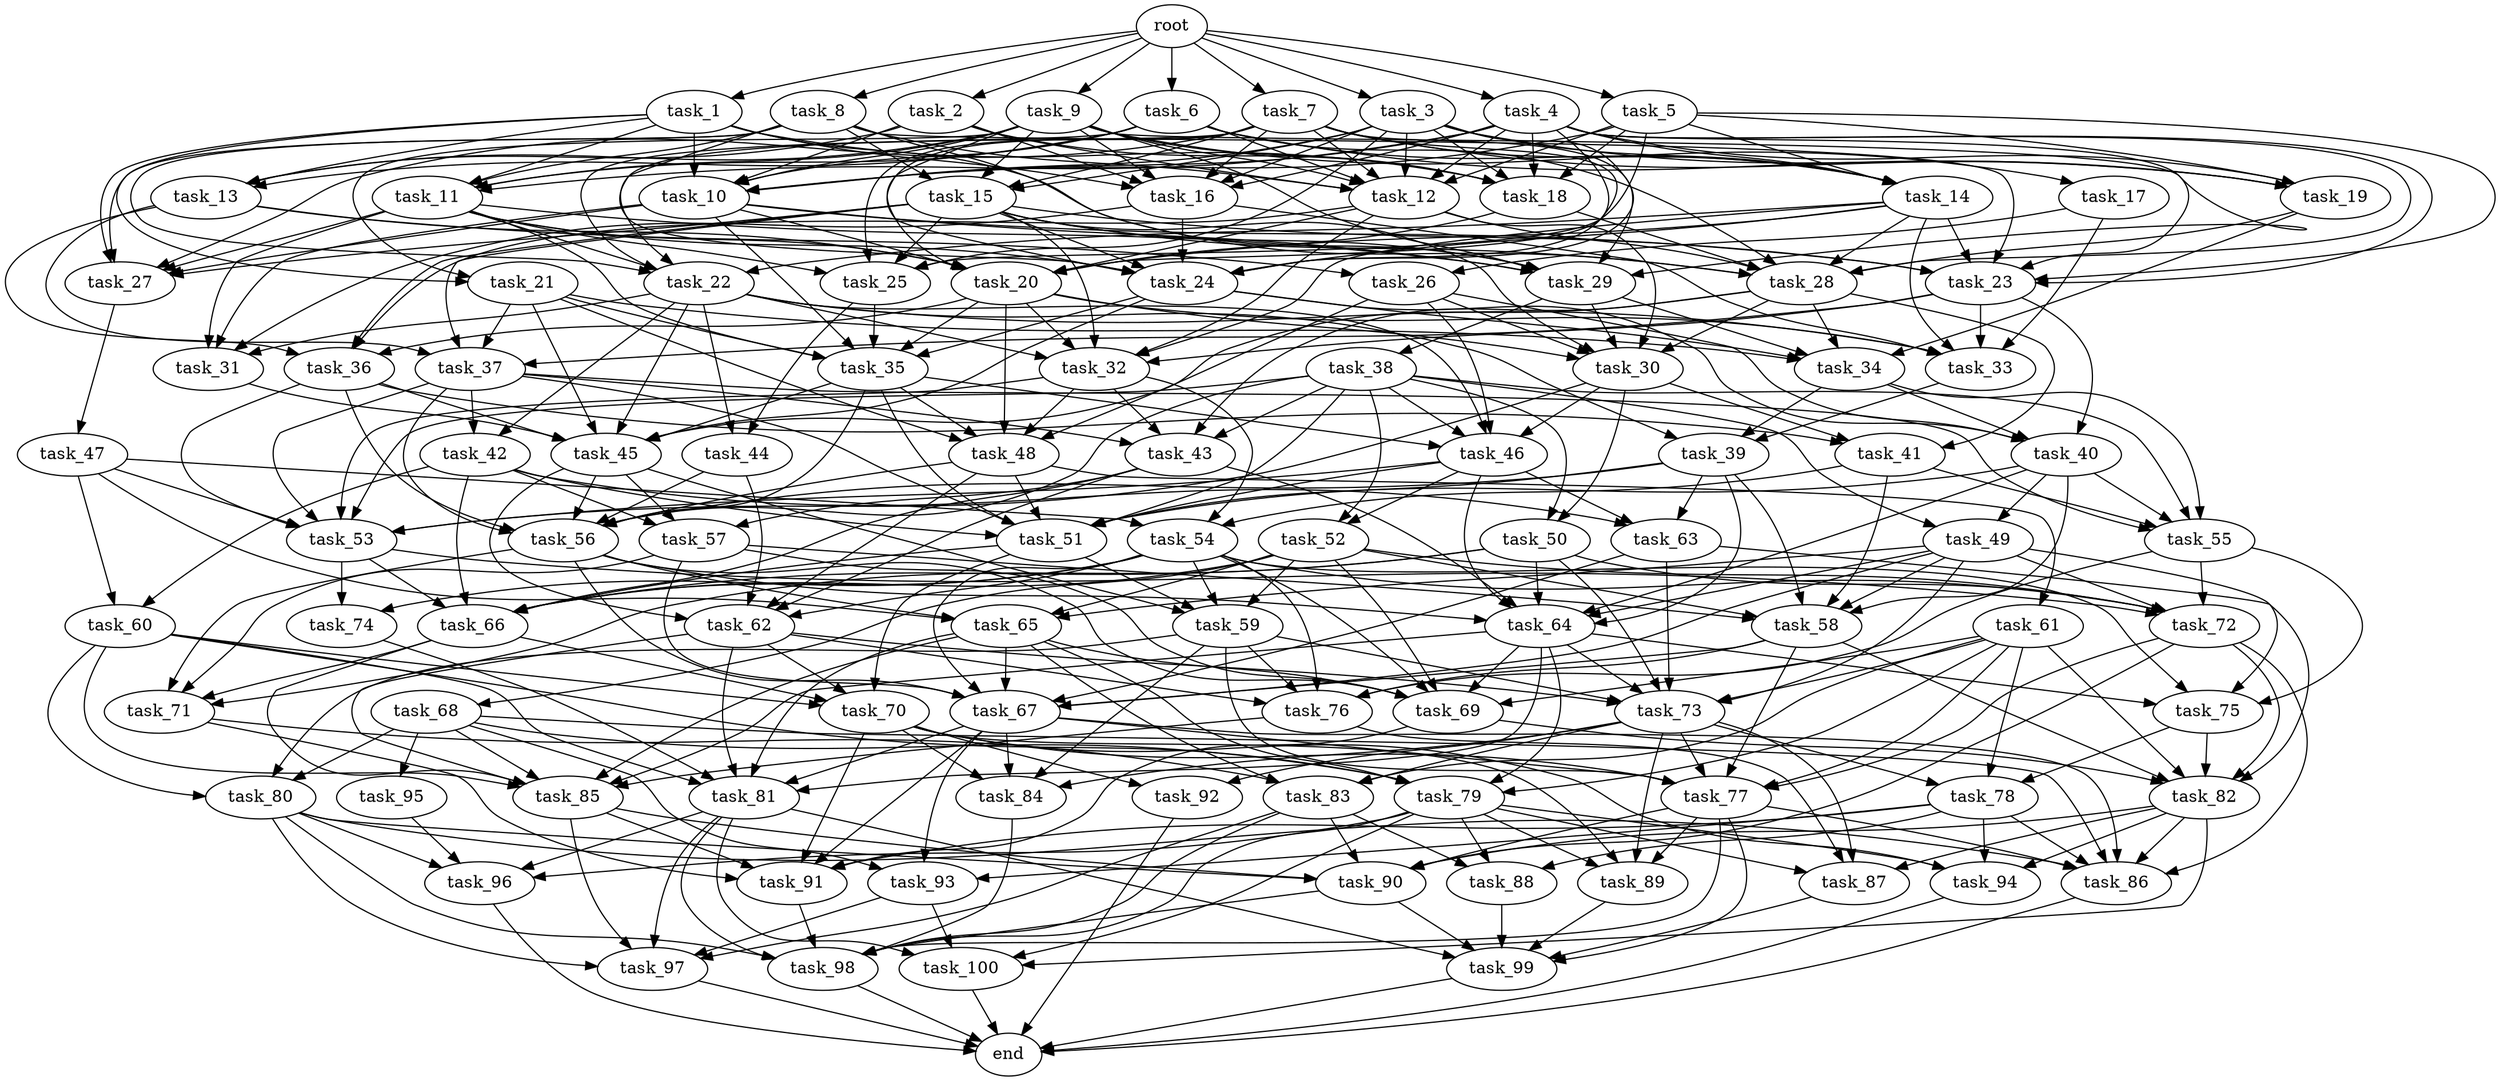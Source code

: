 digraph G {
  task_75 [size="4.897623e+11"];
  task_100 [size="4.621146e+11"];
  task_92 [size="5.679474e+11"];
  task_19 [size="6.602522e+11"];
  task_68 [size="1.311567e+11"];
  task_71 [size="4.278751e+11"];
  task_60 [size="3.451147e+11"];
  task_73 [size="1.450290e+11"];
  task_50 [size="9.554090e+10"];
  task_31 [size="9.668966e+11"];
  task_10 [size="1.381755e+10"];
  task_49 [size="8.057911e+11"];
  task_88 [size="9.380563e+11"];
  task_12 [size="8.883376e+10"];
  task_79 [size="5.954043e+11"];
  task_37 [size="6.374617e+11"];
  task_61 [size="9.290839e+11"];
  task_42 [size="9.110028e+11"];
  task_51 [size="8.577230e+11"];
  root [size="0.000000e+00"];
  task_56 [size="4.272398e+11"];
  task_95 [size="8.511575e+11"];
  task_22 [size="4.531990e+11"];
  task_32 [size="5.234133e+11"];
  task_25 [size="3.353413e+11"];
  task_99 [size="6.852792e+11"];
  task_96 [size="6.239472e+11"];
  task_36 [size="9.079142e+11"];
  task_16 [size="2.744793e+11"];
  task_33 [size="1.912600e+11"];
  task_27 [size="2.847752e+11"];
  task_89 [size="3.099830e+11"];
  end [size="0.000000e+00"];
  task_7 [size="9.095409e+11"];
  task_26 [size="7.390978e+11"];
  task_87 [size="7.206588e+10"];
  task_2 [size="3.535552e+11"];
  task_21 [size="8.339406e+11"];
  task_28 [size="4.744298e+11"];
  task_69 [size="4.629610e+11"];
  task_13 [size="7.300439e+10"];
  task_48 [size="9.087668e+11"];
  task_55 [size="3.068493e+11"];
  task_81 [size="6.006786e+11"];
  task_11 [size="8.234317e+11"];
  task_5 [size="1.473547e+11"];
  task_62 [size="8.644139e+11"];
  task_93 [size="3.316794e+11"];
  task_54 [size="5.993077e+11"];
  task_52 [size="8.828566e+11"];
  task_29 [size="2.034697e+11"];
  task_85 [size="8.027062e+11"];
  task_44 [size="3.532193e+11"];
  task_8 [size="6.649188e+11"];
  task_38 [size="4.765078e+10"];
  task_9 [size="4.677565e+11"];
  task_63 [size="4.977495e+11"];
  task_65 [size="7.944406e+11"];
  task_59 [size="7.380212e+11"];
  task_34 [size="6.340804e+11"];
  task_20 [size="9.316859e+11"];
  task_1 [size="4.191719e+11"];
  task_23 [size="2.048861e+11"];
  task_6 [size="1.973967e+11"];
  task_74 [size="4.888160e+11"];
  task_97 [size="4.528049e+11"];
  task_57 [size="6.765818e+11"];
  task_67 [size="1.731842e+11"];
  task_64 [size="6.015021e+11"];
  task_66 [size="3.724874e+11"];
  task_45 [size="1.105516e+11"];
  task_82 [size="1.386003e+11"];
  task_86 [size="5.586964e+11"];
  task_40 [size="9.237272e+11"];
  task_84 [size="5.411691e+11"];
  task_17 [size="6.167621e+11"];
  task_15 [size="9.434281e+11"];
  task_43 [size="4.711072e+11"];
  task_53 [size="4.006256e+11"];
  task_4 [size="3.817787e+11"];
  task_76 [size="1.859530e+11"];
  task_77 [size="4.979976e+11"];
  task_30 [size="5.558806e+11"];
  task_72 [size="6.661228e+10"];
  task_94 [size="7.952608e+11"];
  task_80 [size="3.210986e+11"];
  task_46 [size="1.381734e+11"];
  task_90 [size="8.860302e+10"];
  task_39 [size="3.703101e+11"];
  task_14 [size="6.377652e+11"];
  task_18 [size="9.015887e+11"];
  task_3 [size="2.181715e+11"];
  task_24 [size="4.181621e+10"];
  task_98 [size="5.137097e+11"];
  task_35 [size="7.776751e+10"];
  task_58 [size="6.850525e+10"];
  task_78 [size="3.085463e+11"];
  task_47 [size="1.530158e+11"];
  task_83 [size="4.331372e+10"];
  task_70 [size="8.280006e+11"];
  task_91 [size="6.407663e+11"];
  task_41 [size="9.685029e+11"];

  task_75 -> task_78 [size="1.028488e+08"];
  task_75 -> task_82 [size="2.310006e+07"];
  task_100 -> end [size="1.000000e-12"];
  task_92 -> end [size="1.000000e-12"];
  task_19 -> task_34 [size="1.268161e+08"];
  task_19 -> task_28 [size="5.930372e+07"];
  task_68 -> task_86 [size="7.981378e+07"];
  task_68 -> task_79 [size="1.190809e+08"];
  task_68 -> task_93 [size="1.105598e+08"];
  task_68 -> task_80 [size="1.070329e+08"];
  task_68 -> task_95 [size="8.511575e+08"];
  task_68 -> task_85 [size="1.146723e+08"];
  task_71 -> task_91 [size="1.067944e+08"];
  task_71 -> task_83 [size="1.082843e+07"];
  task_60 -> task_70 [size="2.070001e+08"];
  task_60 -> task_81 [size="1.001131e+08"];
  task_60 -> task_85 [size="1.146723e+08"];
  task_60 -> task_80 [size="1.070329e+08"];
  task_60 -> task_79 [size="1.190809e+08"];
  task_73 -> task_77 [size="7.114252e+07"];
  task_73 -> task_78 [size="1.028488e+08"];
  task_73 -> task_83 [size="1.082843e+07"];
  task_73 -> task_87 [size="1.801647e+07"];
  task_73 -> task_84 [size="1.352923e+08"];
  task_73 -> task_92 [size="2.839737e+08"];
  task_73 -> task_89 [size="7.749576e+07"];
  task_50 -> task_66 [size="5.321248e+07"];
  task_50 -> task_72 [size="1.110205e+07"];
  task_50 -> task_71 [size="1.069688e+08"];
  task_50 -> task_73 [size="2.071843e+07"];
  task_50 -> task_64 [size="8.592887e+07"];
  task_31 -> task_45 [size="1.579308e+07"];
  task_10 -> task_20 [size="1.164607e+08"];
  task_10 -> task_23 [size="2.926944e+07"];
  task_10 -> task_31 [size="2.417241e+08"];
  task_10 -> task_27 [size="4.746254e+07"];
  task_10 -> task_35 [size="1.296125e+07"];
  task_10 -> task_29 [size="2.906710e+07"];
  task_49 -> task_75 [size="1.224406e+08"];
  task_49 -> task_58 [size="1.141754e+07"];
  task_49 -> task_65 [size="1.986101e+08"];
  task_49 -> task_67 [size="2.474060e+07"];
  task_49 -> task_72 [size="1.110205e+07"];
  task_49 -> task_73 [size="2.071843e+07"];
  task_49 -> task_64 [size="8.592887e+07"];
  task_88 -> task_99 [size="1.142132e+08"];
  task_12 -> task_20 [size="1.164607e+08"];
  task_12 -> task_28 [size="5.930372e+07"];
  task_12 -> task_30 [size="9.264677e+07"];
  task_12 -> task_32 [size="8.723555e+07"];
  task_12 -> task_36 [size="2.269785e+08"];
  task_79 -> task_87 [size="1.801647e+07"];
  task_79 -> task_100 [size="1.155286e+08"];
  task_79 -> task_94 [size="1.988152e+08"];
  task_79 -> task_98 [size="6.421371e+07"];
  task_79 -> task_88 [size="3.126854e+08"];
  task_79 -> task_89 [size="7.749576e+07"];
  task_79 -> task_96 [size="1.559868e+08"];
  task_37 -> task_42 [size="4.555014e+08"];
  task_37 -> task_51 [size="1.072154e+08"];
  task_37 -> task_43 [size="1.177768e+08"];
  task_37 -> task_53 [size="5.723223e+07"];
  task_37 -> task_56 [size="5.340497e+07"];
  task_37 -> task_55 [size="6.136986e+07"];
  task_61 -> task_69 [size="6.613729e+07"];
  task_61 -> task_77 [size="7.114252e+07"];
  task_61 -> task_82 [size="2.310006e+07"];
  task_61 -> task_83 [size="1.082843e+07"];
  task_61 -> task_78 [size="1.028488e+08"];
  task_61 -> task_73 [size="2.071843e+07"];
  task_61 -> task_79 [size="1.190809e+08"];
  task_42 -> task_66 [size="5.321248e+07"];
  task_42 -> task_57 [size="2.255273e+08"];
  task_42 -> task_60 [size="1.725574e+08"];
  task_42 -> task_51 [size="1.072154e+08"];
  task_42 -> task_63 [size="1.659165e+08"];
  task_51 -> task_66 [size="5.321248e+07"];
  task_51 -> task_70 [size="2.070001e+08"];
  task_51 -> task_59 [size="1.845053e+08"];
  root -> task_4 [size="1.000000e-12"];
  root -> task_7 [size="1.000000e-12"];
  root -> task_9 [size="1.000000e-12"];
  root -> task_1 [size="1.000000e-12"];
  root -> task_5 [size="1.000000e-12"];
  root -> task_2 [size="1.000000e-12"];
  root -> task_3 [size="1.000000e-12"];
  root -> task_6 [size="1.000000e-12"];
  root -> task_8 [size="1.000000e-12"];
  task_56 -> task_69 [size="6.613729e+07"];
  task_56 -> task_71 [size="1.069688e+08"];
  task_56 -> task_64 [size="8.592887e+07"];
  task_56 -> task_65 [size="1.986101e+08"];
  task_56 -> task_67 [size="2.474060e+07"];
  task_95 -> task_96 [size="1.559868e+08"];
  task_22 -> task_45 [size="1.579308e+07"];
  task_22 -> task_42 [size="4.555014e+08"];
  task_22 -> task_32 [size="8.723555e+07"];
  task_22 -> task_33 [size="3.187667e+07"];
  task_22 -> task_31 [size="2.417241e+08"];
  task_22 -> task_44 [size="1.766097e+08"];
  task_22 -> task_39 [size="1.234367e+08"];
  task_22 -> task_46 [size="2.763468e+07"];
  task_32 -> task_48 [size="1.817534e+08"];
  task_32 -> task_54 [size="1.997692e+08"];
  task_32 -> task_43 [size="1.177768e+08"];
  task_32 -> task_53 [size="5.723223e+07"];
  task_25 -> task_35 [size="1.296125e+07"];
  task_25 -> task_44 [size="1.766097e+08"];
  task_99 -> end [size="1.000000e-12"];
  task_96 -> end [size="1.000000e-12"];
  task_36 -> task_45 [size="1.579308e+07"];
  task_36 -> task_41 [size="3.228343e+08"];
  task_36 -> task_53 [size="5.723223e+07"];
  task_36 -> task_56 [size="5.340497e+07"];
  task_16 -> task_31 [size="2.417241e+08"];
  task_16 -> task_24 [size="5.227026e+06"];
  task_16 -> task_33 [size="3.187667e+07"];
  task_33 -> task_39 [size="1.234367e+08"];
  task_27 -> task_47 [size="1.530158e+08"];
  task_89 -> task_99 [size="1.142132e+08"];
  task_7 -> task_25 [size="6.706825e+07"];
  task_7 -> task_16 [size="4.574655e+07"];
  task_7 -> task_14 [size="1.275530e+08"];
  task_7 -> task_19 [size="1.320504e+08"];
  task_7 -> task_22 [size="9.063979e+07"];
  task_7 -> task_27 [size="4.746254e+07"];
  task_7 -> task_15 [size="2.358570e+08"];
  task_7 -> task_12 [size="1.110422e+07"];
  task_7 -> task_24 [size="5.227026e+06"];
  task_7 -> task_20 [size="1.164607e+08"];
  task_7 -> task_29 [size="2.906710e+07"];
  task_26 -> task_48 [size="1.817534e+08"];
  task_26 -> task_30 [size="9.264677e+07"];
  task_26 -> task_40 [size="2.309318e+08"];
  task_26 -> task_46 [size="2.763468e+07"];
  task_87 -> task_99 [size="1.142132e+08"];
  task_2 -> task_12 [size="1.110422e+07"];
  task_2 -> task_13 [size="1.825110e+07"];
  task_2 -> task_16 [size="4.574655e+07"];
  task_2 -> task_10 [size="1.973935e+06"];
  task_2 -> task_18 [size="1.502648e+08"];
  task_21 -> task_34 [size="1.268161e+08"];
  task_21 -> task_37 [size="1.593654e+08"];
  task_21 -> task_35 [size="1.296125e+07"];
  task_21 -> task_48 [size="1.817534e+08"];
  task_21 -> task_45 [size="1.579308e+07"];
  task_28 -> task_34 [size="1.268161e+08"];
  task_28 -> task_41 [size="3.228343e+08"];
  task_28 -> task_43 [size="1.177768e+08"];
  task_28 -> task_30 [size="9.264677e+07"];
  task_28 -> task_45 [size="1.579308e+07"];
  task_69 -> task_91 [size="1.067944e+08"];
  task_69 -> task_82 [size="2.310006e+07"];
  task_13 -> task_37 [size="1.593654e+08"];
  task_13 -> task_20 [size="1.164607e+08"];
  task_13 -> task_26 [size="3.695489e+08"];
  task_13 -> task_36 [size="2.269785e+08"];
  task_48 -> task_61 [size="9.290839e+08"];
  task_48 -> task_56 [size="5.340497e+07"];
  task_48 -> task_51 [size="1.072154e+08"];
  task_48 -> task_62 [size="1.728828e+08"];
  task_55 -> task_72 [size="1.110205e+07"];
  task_55 -> task_75 [size="1.224406e+08"];
  task_55 -> task_76 [size="3.719059e+07"];
  task_81 -> task_98 [size="6.421371e+07"];
  task_81 -> task_97 [size="9.056098e+07"];
  task_81 -> task_99 [size="1.142132e+08"];
  task_81 -> task_96 [size="1.559868e+08"];
  task_81 -> task_100 [size="1.155286e+08"];
  task_11 -> task_22 [size="9.063979e+07"];
  task_11 -> task_20 [size="1.164607e+08"];
  task_11 -> task_27 [size="4.746254e+07"];
  task_11 -> task_25 [size="6.706825e+07"];
  task_11 -> task_31 [size="2.417241e+08"];
  task_11 -> task_24 [size="5.227026e+06"];
  task_11 -> task_35 [size="1.296125e+07"];
  task_11 -> task_29 [size="2.906710e+07"];
  task_5 -> task_12 [size="1.110422e+07"];
  task_5 -> task_14 [size="1.275530e+08"];
  task_5 -> task_19 [size="1.320504e+08"];
  task_5 -> task_23 [size="2.926944e+07"];
  task_5 -> task_10 [size="1.973935e+06"];
  task_5 -> task_25 [size="6.706825e+07"];
  task_5 -> task_18 [size="1.502648e+08"];
  task_62 -> task_76 [size="3.719059e+07"];
  task_62 -> task_70 [size="2.070001e+08"];
  task_62 -> task_81 [size="1.001131e+08"];
  task_62 -> task_73 [size="2.071843e+07"];
  task_62 -> task_85 [size="1.146723e+08"];
  task_93 -> task_97 [size="9.056098e+07"];
  task_93 -> task_100 [size="1.155286e+08"];
  task_54 -> task_66 [size="5.321248e+07"];
  task_54 -> task_69 [size="6.613729e+07"];
  task_54 -> task_62 [size="1.728828e+08"];
  task_54 -> task_67 [size="2.474060e+07"];
  task_54 -> task_72 [size="1.110205e+07"];
  task_54 -> task_76 [size="3.719059e+07"];
  task_54 -> task_74 [size="2.444080e+08"];
  task_54 -> task_59 [size="1.845053e+08"];
  task_54 -> task_75 [size="1.224406e+08"];
  task_52 -> task_66 [size="5.321248e+07"];
  task_52 -> task_69 [size="6.613729e+07"];
  task_52 -> task_58 [size="1.141754e+07"];
  task_52 -> task_65 [size="1.986101e+08"];
  task_52 -> task_72 [size="1.110205e+07"];
  task_52 -> task_59 [size="1.845053e+08"];
  task_52 -> task_68 [size="1.311567e+08"];
  task_29 -> task_34 [size="1.268161e+08"];
  task_29 -> task_38 [size="4.765078e+07"];
  task_29 -> task_30 [size="9.264677e+07"];
  task_85 -> task_91 [size="1.067944e+08"];
  task_85 -> task_90 [size="1.476717e+07"];
  task_85 -> task_97 [size="9.056098e+07"];
  task_44 -> task_56 [size="5.340497e+07"];
  task_44 -> task_62 [size="1.728828e+08"];
  task_8 -> task_24 [size="5.227026e+06"];
  task_8 -> task_11 [size="1.646863e+08"];
  task_8 -> task_23 [size="2.926944e+07"];
  task_8 -> task_27 [size="4.746254e+07"];
  task_8 -> task_22 [size="9.063979e+07"];
  task_8 -> task_15 [size="2.358570e+08"];
  task_8 -> task_12 [size="1.110422e+07"];
  task_8 -> task_29 [size="2.906710e+07"];
  task_38 -> task_50 [size="4.777045e+07"];
  task_38 -> task_52 [size="4.414283e+08"];
  task_38 -> task_51 [size="1.072154e+08"];
  task_38 -> task_49 [size="4.028956e+08"];
  task_38 -> task_43 [size="1.177768e+08"];
  task_38 -> task_53 [size="5.723223e+07"];
  task_38 -> task_56 [size="5.340497e+07"];
  task_38 -> task_55 [size="6.136986e+07"];
  task_38 -> task_46 [size="2.763468e+07"];
  task_9 -> task_13 [size="1.825110e+07"];
  task_9 -> task_17 [size="6.167621e+08"];
  task_9 -> task_23 [size="2.926944e+07"];
  task_9 -> task_18 [size="1.502648e+08"];
  task_9 -> task_24 [size="5.227026e+06"];
  task_9 -> task_15 [size="2.358570e+08"];
  task_9 -> task_16 [size="4.574655e+07"];
  task_9 -> task_11 [size="1.646863e+08"];
  task_9 -> task_10 [size="1.973935e+06"];
  task_9 -> task_21 [size="4.169703e+08"];
  task_9 -> task_12 [size="1.110422e+07"];
  task_9 -> task_29 [size="2.906710e+07"];
  task_63 -> task_82 [size="2.310006e+07"];
  task_63 -> task_73 [size="2.071843e+07"];
  task_63 -> task_67 [size="2.474060e+07"];
  task_65 -> task_69 [size="6.613729e+07"];
  task_65 -> task_83 [size="1.082843e+07"];
  task_65 -> task_79 [size="1.190809e+08"];
  task_65 -> task_67 [size="2.474060e+07"];
  task_65 -> task_81 [size="1.001131e+08"];
  task_65 -> task_85 [size="1.146723e+08"];
  task_59 -> task_76 [size="3.719059e+07"];
  task_59 -> task_77 [size="7.114252e+07"];
  task_59 -> task_80 [size="1.070329e+08"];
  task_59 -> task_73 [size="2.071843e+07"];
  task_59 -> task_84 [size="1.352923e+08"];
  task_34 -> task_39 [size="1.234367e+08"];
  task_34 -> task_40 [size="2.309318e+08"];
  task_34 -> task_55 [size="6.136986e+07"];
  task_20 -> task_36 [size="2.269785e+08"];
  task_20 -> task_30 [size="9.264677e+07"];
  task_20 -> task_32 [size="8.723555e+07"];
  task_20 -> task_33 [size="3.187667e+07"];
  task_20 -> task_48 [size="1.817534e+08"];
  task_20 -> task_35 [size="1.296125e+07"];
  task_1 -> task_13 [size="1.825110e+07"];
  task_1 -> task_16 [size="4.574655e+07"];
  task_1 -> task_11 [size="1.646863e+08"];
  task_1 -> task_21 [size="4.169703e+08"];
  task_1 -> task_10 [size="1.973935e+06"];
  task_1 -> task_27 [size="4.746254e+07"];
  task_1 -> task_28 [size="5.930372e+07"];
  task_1 -> task_18 [size="1.502648e+08"];
  task_23 -> task_37 [size="1.593654e+08"];
  task_23 -> task_40 [size="2.309318e+08"];
  task_23 -> task_32 [size="8.723555e+07"];
  task_23 -> task_33 [size="3.187667e+07"];
  task_6 -> task_13 [size="1.825110e+07"];
  task_6 -> task_14 [size="1.275530e+08"];
  task_6 -> task_11 [size="1.646863e+08"];
  task_6 -> task_10 [size="1.973935e+06"];
  task_6 -> task_22 [size="9.063979e+07"];
  task_6 -> task_28 [size="5.930372e+07"];
  task_6 -> task_12 [size="1.110422e+07"];
  task_6 -> task_19 [size="1.320504e+08"];
  task_74 -> task_81 [size="1.001131e+08"];
  task_97 -> end [size="1.000000e-12"];
  task_57 -> task_69 [size="6.613729e+07"];
  task_57 -> task_58 [size="1.141754e+07"];
  task_57 -> task_71 [size="1.069688e+08"];
  task_57 -> task_67 [size="2.474060e+07"];
  task_67 -> task_77 [size="7.114252e+07"];
  task_67 -> task_86 [size="7.981378e+07"];
  task_67 -> task_84 [size="1.352923e+08"];
  task_67 -> task_91 [size="1.067944e+08"];
  task_67 -> task_81 [size="1.001131e+08"];
  task_67 -> task_93 [size="1.105598e+08"];
  task_64 -> task_69 [size="6.613729e+07"];
  task_64 -> task_75 [size="1.224406e+08"];
  task_64 -> task_79 [size="1.190809e+08"];
  task_64 -> task_81 [size="1.001131e+08"];
  task_64 -> task_73 [size="2.071843e+07"];
  task_64 -> task_85 [size="1.146723e+08"];
  task_66 -> task_70 [size="2.070001e+08"];
  task_66 -> task_71 [size="1.069688e+08"];
  task_66 -> task_85 [size="1.146723e+08"];
  task_45 -> task_59 [size="1.845053e+08"];
  task_45 -> task_57 [size="2.255273e+08"];
  task_45 -> task_56 [size="5.340497e+07"];
  task_45 -> task_62 [size="1.728828e+08"];
  task_82 -> task_94 [size="1.988152e+08"];
  task_82 -> task_86 [size="7.981378e+07"];
  task_82 -> task_90 [size="1.476717e+07"];
  task_82 -> task_87 [size="1.801647e+07"];
  task_82 -> task_100 [size="1.155286e+08"];
  task_86 -> end [size="1.000000e-12"];
  task_40 -> task_49 [size="4.028956e+08"];
  task_40 -> task_58 [size="1.141754e+07"];
  task_40 -> task_51 [size="1.072154e+08"];
  task_40 -> task_55 [size="6.136986e+07"];
  task_40 -> task_64 [size="8.592887e+07"];
  task_84 -> task_98 [size="6.421371e+07"];
  task_17 -> task_26 [size="3.695489e+08"];
  task_17 -> task_33 [size="3.187667e+07"];
  task_15 -> task_37 [size="1.593654e+08"];
  task_15 -> task_36 [size="2.269785e+08"];
  task_15 -> task_30 [size="9.264677e+07"];
  task_15 -> task_32 [size="8.723555e+07"];
  task_15 -> task_23 [size="2.926944e+07"];
  task_15 -> task_24 [size="5.227026e+06"];
  task_15 -> task_27 [size="4.746254e+07"];
  task_15 -> task_28 [size="5.930372e+07"];
  task_15 -> task_25 [size="6.706825e+07"];
  task_15 -> task_29 [size="2.906710e+07"];
  task_43 -> task_66 [size="5.321248e+07"];
  task_43 -> task_57 [size="2.255273e+08"];
  task_43 -> task_64 [size="8.592887e+07"];
  task_43 -> task_62 [size="1.728828e+08"];
  task_53 -> task_66 [size="5.321248e+07"];
  task_53 -> task_72 [size="1.110205e+07"];
  task_53 -> task_74 [size="2.444080e+08"];
  task_4 -> task_16 [size="4.574655e+07"];
  task_4 -> task_14 [size="1.275530e+08"];
  task_4 -> task_11 [size="1.646863e+08"];
  task_4 -> task_23 [size="2.926944e+07"];
  task_4 -> task_18 [size="1.502648e+08"];
  task_4 -> task_10 [size="1.973935e+06"];
  task_4 -> task_20 [size="1.164607e+08"];
  task_4 -> task_28 [size="5.930372e+07"];
  task_4 -> task_12 [size="1.110422e+07"];
  task_4 -> task_29 [size="2.906710e+07"];
  task_4 -> task_19 [size="1.320504e+08"];
  task_76 -> task_85 [size="1.146723e+08"];
  task_76 -> task_87 [size="1.801647e+07"];
  task_77 -> task_99 [size="1.142132e+08"];
  task_77 -> task_86 [size="7.981378e+07"];
  task_77 -> task_98 [size="6.421371e+07"];
  task_77 -> task_90 [size="1.476717e+07"];
  task_77 -> task_89 [size="7.749576e+07"];
  task_30 -> task_50 [size="4.777045e+07"];
  task_30 -> task_41 [size="3.228343e+08"];
  task_30 -> task_53 [size="5.723223e+07"];
  task_30 -> task_46 [size="2.763468e+07"];
  task_72 -> task_77 [size="7.114252e+07"];
  task_72 -> task_82 [size="2.310006e+07"];
  task_72 -> task_86 [size="7.981378e+07"];
  task_72 -> task_90 [size="1.476717e+07"];
  task_94 -> end [size="1.000000e-12"];
  task_80 -> task_98 [size="6.421371e+07"];
  task_80 -> task_86 [size="7.981378e+07"];
  task_80 -> task_90 [size="1.476717e+07"];
  task_80 -> task_96 [size="1.559868e+08"];
  task_80 -> task_97 [size="9.056098e+07"];
  task_46 -> task_52 [size="4.414283e+08"];
  task_46 -> task_53 [size="5.723223e+07"];
  task_46 -> task_51 [size="1.072154e+08"];
  task_46 -> task_64 [size="8.592887e+07"];
  task_46 -> task_63 [size="1.659165e+08"];
  task_90 -> task_98 [size="6.421371e+07"];
  task_90 -> task_99 [size="1.142132e+08"];
  task_39 -> task_58 [size="1.141754e+07"];
  task_39 -> task_56 [size="5.340497e+07"];
  task_39 -> task_63 [size="1.659165e+08"];
  task_39 -> task_64 [size="8.592887e+07"];
  task_39 -> task_51 [size="1.072154e+08"];
  task_14 -> task_20 [size="1.164607e+08"];
  task_14 -> task_32 [size="8.723555e+07"];
  task_14 -> task_23 [size="2.926944e+07"];
  task_14 -> task_22 [size="9.063979e+07"];
  task_14 -> task_24 [size="5.227026e+06"];
  task_14 -> task_28 [size="5.930372e+07"];
  task_14 -> task_33 [size="3.187667e+07"];
  task_18 -> task_28 [size="5.930372e+07"];
  task_18 -> task_20 [size="1.164607e+08"];
  task_3 -> task_18 [size="1.502648e+08"];
  task_3 -> task_16 [size="4.574655e+07"];
  task_3 -> task_14 [size="1.275530e+08"];
  task_3 -> task_19 [size="1.320504e+08"];
  task_3 -> task_10 [size="1.973935e+06"];
  task_3 -> task_24 [size="5.227026e+06"];
  task_3 -> task_15 [size="2.358570e+08"];
  task_3 -> task_12 [size="1.110422e+07"];
  task_3 -> task_25 [size="6.706825e+07"];
  task_24 -> task_34 [size="1.268161e+08"];
  task_24 -> task_45 [size="1.579308e+07"];
  task_24 -> task_35 [size="1.296125e+07"];
  task_24 -> task_40 [size="2.309318e+08"];
  task_98 -> end [size="1.000000e-12"];
  task_35 -> task_45 [size="1.579308e+07"];
  task_35 -> task_48 [size="1.817534e+08"];
  task_35 -> task_46 [size="2.763468e+07"];
  task_35 -> task_56 [size="5.340497e+07"];
  task_35 -> task_51 [size="1.072154e+08"];
  task_58 -> task_76 [size="3.719059e+07"];
  task_58 -> task_77 [size="7.114252e+07"];
  task_58 -> task_82 [size="2.310006e+07"];
  task_58 -> task_67 [size="2.474060e+07"];
  task_78 -> task_91 [size="1.067944e+08"];
  task_78 -> task_88 [size="3.126854e+08"];
  task_78 -> task_93 [size="1.105598e+08"];
  task_78 -> task_86 [size="7.981378e+07"];
  task_78 -> task_94 [size="1.988152e+08"];
  task_47 -> task_53 [size="5.723223e+07"];
  task_47 -> task_54 [size="1.997692e+08"];
  task_47 -> task_60 [size="1.725574e+08"];
  task_47 -> task_65 [size="1.986101e+08"];
  task_83 -> task_88 [size="3.126854e+08"];
  task_83 -> task_98 [size="6.421371e+07"];
  task_83 -> task_90 [size="1.476717e+07"];
  task_83 -> task_97 [size="9.056098e+07"];
  task_70 -> task_77 [size="7.114252e+07"];
  task_70 -> task_92 [size="2.839737e+08"];
  task_70 -> task_84 [size="1.352923e+08"];
  task_70 -> task_91 [size="1.067944e+08"];
  task_70 -> task_94 [size="1.988152e+08"];
  task_70 -> task_89 [size="7.749576e+07"];
  task_91 -> task_98 [size="6.421371e+07"];
  task_41 -> task_54 [size="1.997692e+08"];
  task_41 -> task_58 [size="1.141754e+07"];
  task_41 -> task_55 [size="6.136986e+07"];
}
